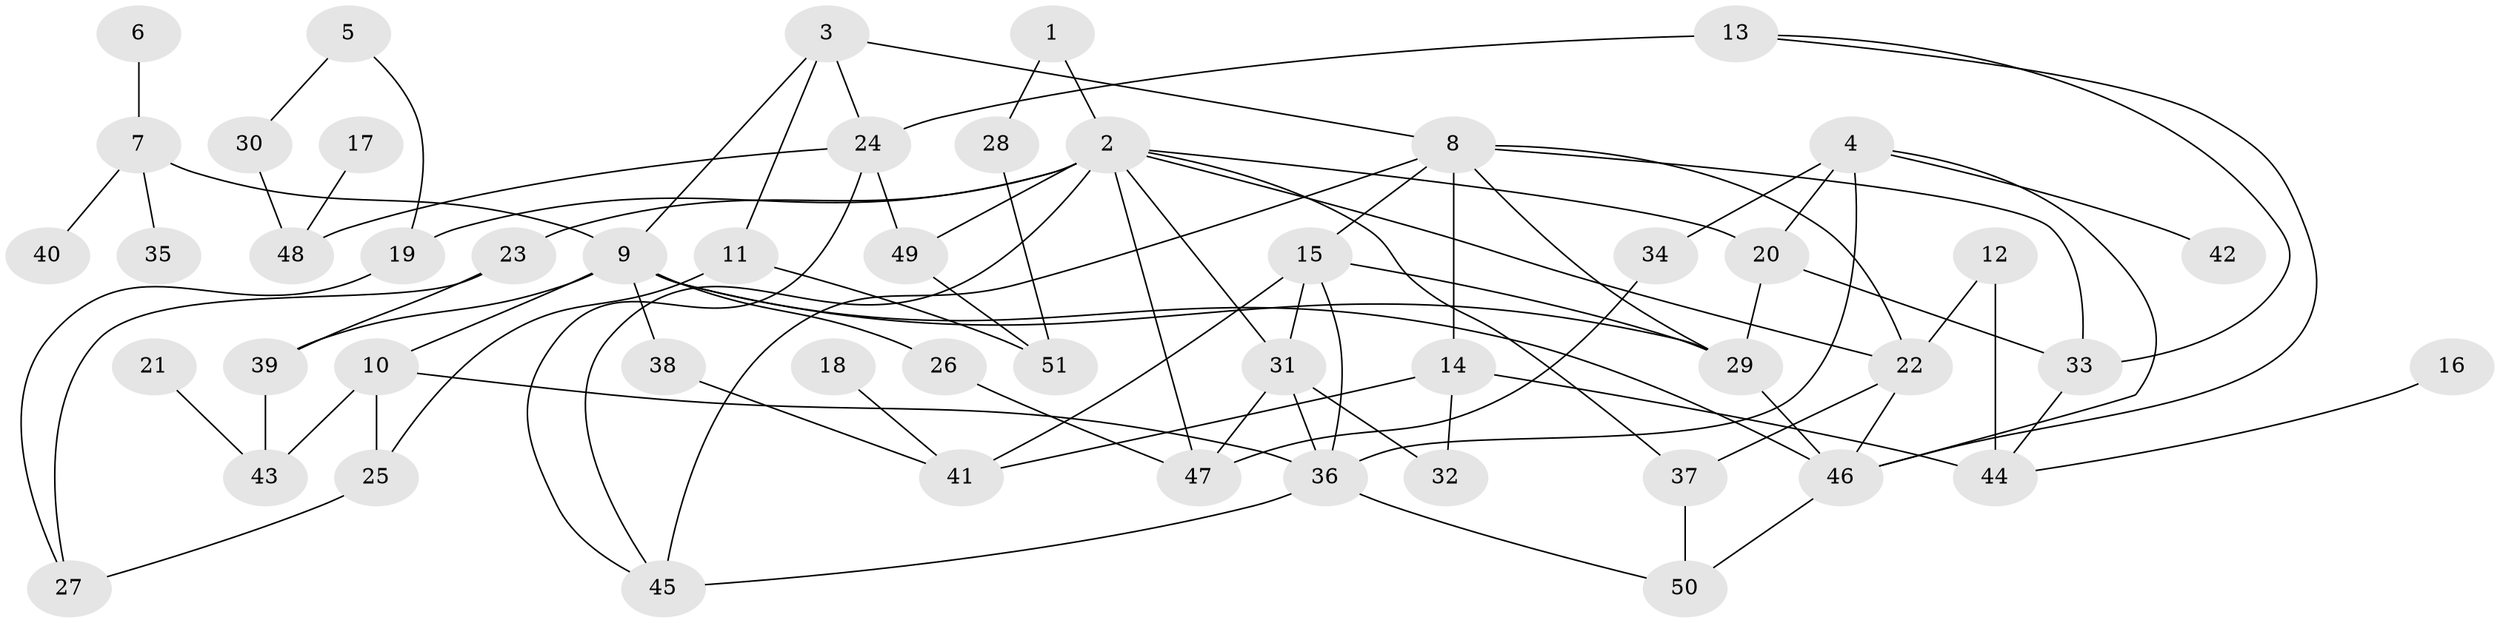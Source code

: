 // original degree distribution, {6: 0.049019607843137254, 7: 0.00980392156862745, 10: 0.0196078431372549, 2: 0.22549019607843138, 4: 0.09803921568627451, 5: 0.08823529411764706, 3: 0.23529411764705882, 1: 0.27450980392156865}
// Generated by graph-tools (version 1.1) at 2025/01/03/09/25 03:01:06]
// undirected, 51 vertices, 86 edges
graph export_dot {
graph [start="1"]
  node [color=gray90,style=filled];
  1;
  2;
  3;
  4;
  5;
  6;
  7;
  8;
  9;
  10;
  11;
  12;
  13;
  14;
  15;
  16;
  17;
  18;
  19;
  20;
  21;
  22;
  23;
  24;
  25;
  26;
  27;
  28;
  29;
  30;
  31;
  32;
  33;
  34;
  35;
  36;
  37;
  38;
  39;
  40;
  41;
  42;
  43;
  44;
  45;
  46;
  47;
  48;
  49;
  50;
  51;
  1 -- 2 [weight=1.0];
  1 -- 28 [weight=1.0];
  2 -- 19 [weight=1.0];
  2 -- 20 [weight=1.0];
  2 -- 22 [weight=1.0];
  2 -- 23 [weight=1.0];
  2 -- 31 [weight=1.0];
  2 -- 37 [weight=1.0];
  2 -- 45 [weight=1.0];
  2 -- 47 [weight=2.0];
  2 -- 49 [weight=2.0];
  3 -- 8 [weight=1.0];
  3 -- 9 [weight=1.0];
  3 -- 11 [weight=1.0];
  3 -- 24 [weight=1.0];
  4 -- 20 [weight=1.0];
  4 -- 34 [weight=1.0];
  4 -- 36 [weight=1.0];
  4 -- 42 [weight=1.0];
  4 -- 46 [weight=1.0];
  5 -- 19 [weight=1.0];
  5 -- 30 [weight=1.0];
  6 -- 7 [weight=1.0];
  7 -- 9 [weight=1.0];
  7 -- 35 [weight=1.0];
  7 -- 40 [weight=1.0];
  8 -- 14 [weight=1.0];
  8 -- 15 [weight=1.0];
  8 -- 22 [weight=1.0];
  8 -- 29 [weight=1.0];
  8 -- 33 [weight=1.0];
  8 -- 45 [weight=1.0];
  9 -- 10 [weight=1.0];
  9 -- 26 [weight=1.0];
  9 -- 29 [weight=2.0];
  9 -- 38 [weight=1.0];
  9 -- 39 [weight=1.0];
  9 -- 46 [weight=1.0];
  10 -- 25 [weight=1.0];
  10 -- 36 [weight=1.0];
  10 -- 43 [weight=1.0];
  11 -- 25 [weight=1.0];
  11 -- 51 [weight=1.0];
  12 -- 22 [weight=1.0];
  12 -- 44 [weight=2.0];
  13 -- 24 [weight=2.0];
  13 -- 33 [weight=1.0];
  13 -- 46 [weight=1.0];
  14 -- 32 [weight=1.0];
  14 -- 41 [weight=1.0];
  14 -- 44 [weight=1.0];
  15 -- 29 [weight=1.0];
  15 -- 31 [weight=2.0];
  15 -- 36 [weight=1.0];
  15 -- 41 [weight=1.0];
  16 -- 44 [weight=1.0];
  17 -- 48 [weight=1.0];
  18 -- 41 [weight=1.0];
  19 -- 27 [weight=1.0];
  20 -- 29 [weight=1.0];
  20 -- 33 [weight=1.0];
  21 -- 43 [weight=1.0];
  22 -- 37 [weight=1.0];
  22 -- 46 [weight=1.0];
  23 -- 27 [weight=1.0];
  23 -- 39 [weight=1.0];
  24 -- 45 [weight=1.0];
  24 -- 48 [weight=1.0];
  24 -- 49 [weight=1.0];
  25 -- 27 [weight=1.0];
  26 -- 47 [weight=1.0];
  28 -- 51 [weight=1.0];
  29 -- 46 [weight=1.0];
  30 -- 48 [weight=1.0];
  31 -- 32 [weight=1.0];
  31 -- 36 [weight=1.0];
  31 -- 47 [weight=1.0];
  33 -- 44 [weight=1.0];
  34 -- 47 [weight=1.0];
  36 -- 45 [weight=1.0];
  36 -- 50 [weight=1.0];
  37 -- 50 [weight=1.0];
  38 -- 41 [weight=1.0];
  39 -- 43 [weight=1.0];
  46 -- 50 [weight=1.0];
  49 -- 51 [weight=1.0];
}
